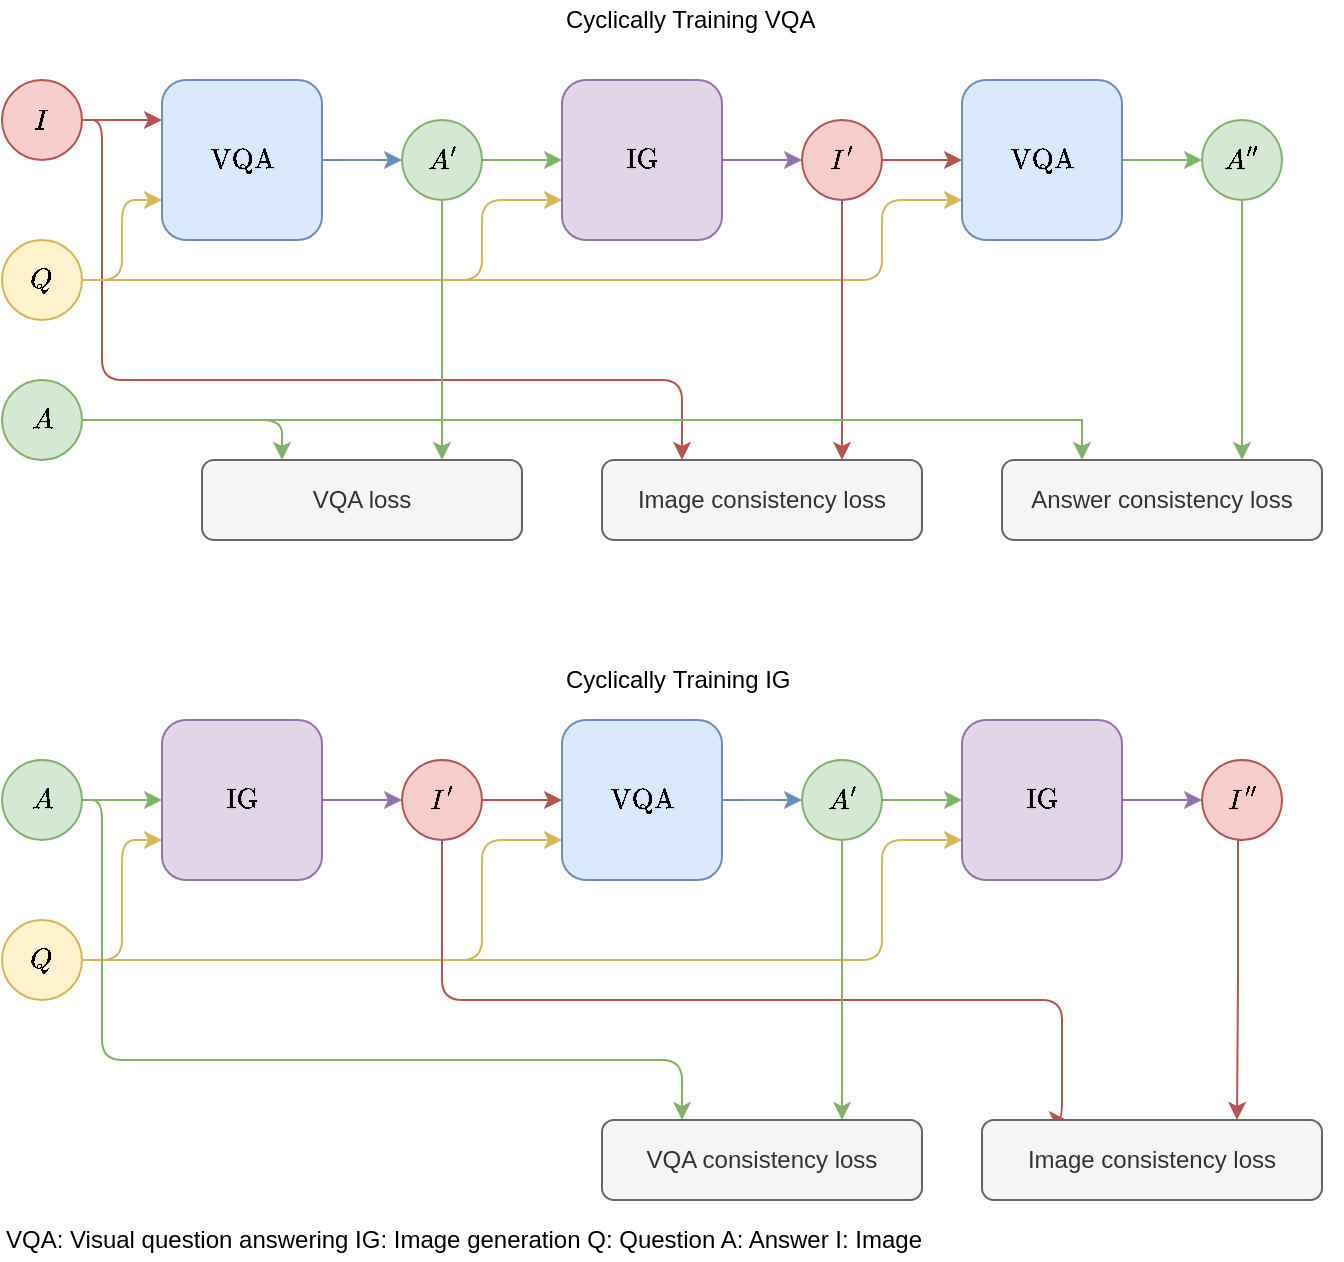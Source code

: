 <mxfile version="14.5.1" type="device"><diagram id="jIFr4A6xhVDC_ZVhrJh3" name="Page-1"><mxGraphModel dx="1086" dy="806" grid="1" gridSize="10" guides="1" tooltips="1" connect="1" arrows="1" fold="1" page="1" pageScale="1" pageWidth="850" pageHeight="1100" math="1" shadow="0"><root><mxCell id="0"/><mxCell id="1" parent="0"/><mxCell id="TFmQQrey33MTFV2RmWwJ-46" style="edgeStyle=orthogonalEdgeStyle;orthogonalLoop=1;jettySize=auto;html=1;exitX=1;exitY=0.5;exitDx=0;exitDy=0;entryX=0;entryY=0.25;entryDx=0;entryDy=0;fillColor=#f8cecc;strokeColor=#b85450;" parent="1" source="TFmQQrey33MTFV2RmWwJ-38" target="TFmQQrey33MTFV2RmWwJ-41" edge="1"><mxGeometry relative="1" as="geometry"/></mxCell><mxCell id="TFmQQrey33MTFV2RmWwJ-127" style="edgeStyle=orthogonalEdgeStyle;orthogonalLoop=1;jettySize=auto;html=1;exitX=1;exitY=0.5;exitDx=0;exitDy=0;entryX=0.25;entryY=0;entryDx=0;entryDy=0;fillColor=#f8cecc;strokeColor=#b85450;" parent="1" source="TFmQQrey33MTFV2RmWwJ-38" target="TFmQQrey33MTFV2RmWwJ-119" edge="1"><mxGeometry relative="1" as="geometry"><mxPoint x="330" y="230" as="targetPoint"/><Array as="points"><mxPoint x="50" y="70"/><mxPoint x="50" y="200"/><mxPoint x="340" y="200"/></Array></mxGeometry></mxCell><mxCell id="TFmQQrey33MTFV2RmWwJ-38" value="$$I$$" style="ellipse;whiteSpace=wrap;html=1;aspect=fixed;fillColor=#f8cecc;strokeColor=#b85450;rounded=1;" parent="1" vertex="1"><mxGeometry y="50" width="40" height="40" as="geometry"/></mxCell><mxCell id="TFmQQrey33MTFV2RmWwJ-45" style="edgeStyle=orthogonalEdgeStyle;orthogonalLoop=1;jettySize=auto;html=1;exitX=1;exitY=0.5;exitDx=0;exitDy=0;entryX=0;entryY=0.75;entryDx=0;entryDy=0;fillColor=#fff2cc;strokeColor=#d6b656;" parent="1" source="TFmQQrey33MTFV2RmWwJ-39" target="TFmQQrey33MTFV2RmWwJ-41" edge="1"><mxGeometry relative="1" as="geometry"/></mxCell><mxCell id="TFmQQrey33MTFV2RmWwJ-84" style="edgeStyle=orthogonalEdgeStyle;orthogonalLoop=1;jettySize=auto;html=1;exitX=1;exitY=0.5;exitDx=0;exitDy=0;entryX=0;entryY=0.75;entryDx=0;entryDy=0;fillColor=#fff2cc;strokeColor=#d6b656;" parent="1" source="TFmQQrey33MTFV2RmWwJ-39" target="TFmQQrey33MTFV2RmWwJ-42" edge="1"><mxGeometry relative="1" as="geometry"><Array as="points"><mxPoint x="240" y="150"/><mxPoint x="240" y="110"/></Array></mxGeometry></mxCell><mxCell id="TFmQQrey33MTFV2RmWwJ-90" style="edgeStyle=orthogonalEdgeStyle;orthogonalLoop=1;jettySize=auto;html=1;exitX=1;exitY=0.5;exitDx=0;exitDy=0;entryX=0;entryY=0.75;entryDx=0;entryDy=0;fillColor=#fff2cc;strokeColor=#d6b656;" parent="1" source="TFmQQrey33MTFV2RmWwJ-39" target="TFmQQrey33MTFV2RmWwJ-86" edge="1"><mxGeometry relative="1" as="geometry"><Array as="points"><mxPoint x="440" y="150"/><mxPoint x="440" y="110"/></Array></mxGeometry></mxCell><mxCell id="TFmQQrey33MTFV2RmWwJ-39" value="$$Q$$" style="ellipse;whiteSpace=wrap;html=1;aspect=fixed;fillColor=#fff2cc;strokeColor=#d6b656;rounded=1;" parent="1" vertex="1"><mxGeometry y="130" width="40" height="40" as="geometry"/></mxCell><mxCell id="TFmQQrey33MTFV2RmWwJ-83" style="edgeStyle=orthogonalEdgeStyle;orthogonalLoop=1;jettySize=auto;html=1;exitX=1;exitY=0.5;exitDx=0;exitDy=0;entryX=0;entryY=0.5;entryDx=0;entryDy=0;fillColor=#dae8fc;strokeColor=#6c8ebf;" parent="1" source="TFmQQrey33MTFV2RmWwJ-41" target="TFmQQrey33MTFV2RmWwJ-43" edge="1"><mxGeometry relative="1" as="geometry"/></mxCell><mxCell id="TFmQQrey33MTFV2RmWwJ-41" value="$$\text{VQA}$$" style="whiteSpace=wrap;html=1;fillColor=#dae8fc;strokeColor=#6c8ebf;rounded=1;" parent="1" vertex="1"><mxGeometry x="80" y="50" width="80" height="80" as="geometry"/></mxCell><mxCell id="TFmQQrey33MTFV2RmWwJ-88" style="edgeStyle=orthogonalEdgeStyle;orthogonalLoop=1;jettySize=auto;html=1;exitX=1;exitY=0.5;exitDx=0;exitDy=0;entryX=0;entryY=0.5;entryDx=0;entryDy=0;fillColor=#e1d5e7;strokeColor=#9673a6;" parent="1" source="TFmQQrey33MTFV2RmWwJ-42" target="TFmQQrey33MTFV2RmWwJ-54" edge="1"><mxGeometry relative="1" as="geometry"/></mxCell><mxCell id="TFmQQrey33MTFV2RmWwJ-42" value="$$\text{IG}$$" style="whiteSpace=wrap;html=1;fillColor=#e1d5e7;strokeColor=#9673a6;rounded=1;" parent="1" vertex="1"><mxGeometry x="280" y="50" width="80" height="80" as="geometry"/></mxCell><mxCell id="TFmQQrey33MTFV2RmWwJ-70" style="edgeStyle=orthogonalEdgeStyle;orthogonalLoop=1;jettySize=auto;html=1;exitX=1;exitY=0.5;exitDx=0;exitDy=0;entryX=0;entryY=0.5;entryDx=0;entryDy=0;fillColor=#d5e8d4;strokeColor=#82b366;" parent="1" source="TFmQQrey33MTFV2RmWwJ-43" target="TFmQQrey33MTFV2RmWwJ-42" edge="1"><mxGeometry relative="1" as="geometry"/></mxCell><mxCell id="TFmQQrey33MTFV2RmWwJ-126" style="edgeStyle=orthogonalEdgeStyle;orthogonalLoop=1;jettySize=auto;html=1;exitX=0.5;exitY=1;exitDx=0;exitDy=0;entryX=0.75;entryY=0;entryDx=0;entryDy=0;fillColor=#d5e8d4;strokeColor=#82b366;" parent="1" source="TFmQQrey33MTFV2RmWwJ-43" target="TFmQQrey33MTFV2RmWwJ-118" edge="1"><mxGeometry relative="1" as="geometry"><Array as="points"><mxPoint x="220" y="210"/><mxPoint x="220" y="210"/></Array></mxGeometry></mxCell><mxCell id="TFmQQrey33MTFV2RmWwJ-43" value="$$A'$$" style="ellipse;whiteSpace=wrap;html=1;aspect=fixed;fillColor=#d5e8d4;strokeColor=#82b366;rounded=1;" parent="1" vertex="1"><mxGeometry x="200" y="70" width="40" height="40" as="geometry"/></mxCell><mxCell id="TFmQQrey33MTFV2RmWwJ-122" style="edgeStyle=orthogonalEdgeStyle;orthogonalLoop=1;jettySize=auto;html=1;exitX=0.5;exitY=1;exitDx=0;exitDy=0;entryX=0.75;entryY=0;entryDx=0;entryDy=0;fillColor=#d5e8d4;strokeColor=#82b366;" parent="1" source="TFmQQrey33MTFV2RmWwJ-44" target="TFmQQrey33MTFV2RmWwJ-120" edge="1"><mxGeometry relative="1" as="geometry"><mxPoint x="680" y="250" as="targetPoint"/></mxGeometry></mxCell><mxCell id="TFmQQrey33MTFV2RmWwJ-44" value="$$A''$$" style="ellipse;whiteSpace=wrap;html=1;aspect=fixed;fillColor=#d5e8d4;strokeColor=#82b366;rounded=1;" parent="1" vertex="1"><mxGeometry x="600" y="70" width="40" height="40" as="geometry"/></mxCell><mxCell id="TFmQQrey33MTFV2RmWwJ-89" style="edgeStyle=orthogonalEdgeStyle;orthogonalLoop=1;jettySize=auto;html=1;exitX=1;exitY=0.5;exitDx=0;exitDy=0;entryX=0;entryY=0.5;entryDx=0;entryDy=0;fillColor=#f8cecc;strokeColor=#b85450;" parent="1" source="TFmQQrey33MTFV2RmWwJ-54" target="TFmQQrey33MTFV2RmWwJ-86" edge="1"><mxGeometry relative="1" as="geometry"/></mxCell><mxCell id="TFmQQrey33MTFV2RmWwJ-128" style="edgeStyle=orthogonalEdgeStyle;orthogonalLoop=1;jettySize=auto;html=1;exitX=0.5;exitY=1;exitDx=0;exitDy=0;entryX=0.75;entryY=0;entryDx=0;entryDy=0;fillColor=#f8cecc;strokeColor=#b85450;" parent="1" source="TFmQQrey33MTFV2RmWwJ-54" target="TFmQQrey33MTFV2RmWwJ-119" edge="1"><mxGeometry relative="1" as="geometry"/></mxCell><mxCell id="TFmQQrey33MTFV2RmWwJ-54" value="$$I'$$" style="ellipse;whiteSpace=wrap;html=1;aspect=fixed;fillColor=#f8cecc;strokeColor=#b85450;rounded=1;" parent="1" vertex="1"><mxGeometry x="400" y="70" width="40" height="40" as="geometry"/></mxCell><mxCell id="TdxDNlFcY2yxeZSqkyFs-3" style="edgeStyle=orthogonalEdgeStyle;rounded=0;orthogonalLoop=1;jettySize=auto;html=1;exitX=0.5;exitY=1;exitDx=0;exitDy=0;entryX=0.75;entryY=0;entryDx=0;entryDy=0;fillColor=#f8cecc;strokeColor=#b85450;" parent="1" source="TFmQQrey33MTFV2RmWwJ-63" target="TFmQQrey33MTFV2RmWwJ-110" edge="1"><mxGeometry relative="1" as="geometry"><Array as="points"><mxPoint x="618" y="430"/><mxPoint x="618" y="500"/></Array></mxGeometry></mxCell><mxCell id="TFmQQrey33MTFV2RmWwJ-63" value="$$I''$$" style="ellipse;whiteSpace=wrap;html=1;aspect=fixed;fillColor=#f8cecc;strokeColor=#b85450;rounded=1;" parent="1" vertex="1"><mxGeometry x="600" y="390" width="40" height="40" as="geometry"/></mxCell><mxCell id="TFmQQrey33MTFV2RmWwJ-87" style="edgeStyle=orthogonalEdgeStyle;orthogonalLoop=1;jettySize=auto;html=1;exitX=1;exitY=0.5;exitDx=0;exitDy=0;entryX=0;entryY=0.5;entryDx=0;entryDy=0;fillColor=#d5e8d4;strokeColor=#82b366;" parent="1" source="TFmQQrey33MTFV2RmWwJ-86" target="TFmQQrey33MTFV2RmWwJ-44" edge="1"><mxGeometry relative="1" as="geometry"/></mxCell><mxCell id="TFmQQrey33MTFV2RmWwJ-86" value="$$\text{VQA}$$" style="whiteSpace=wrap;html=1;fillColor=#dae8fc;strokeColor=#6c8ebf;rounded=1;" parent="1" vertex="1"><mxGeometry x="480" y="50" width="80" height="80" as="geometry"/></mxCell><mxCell id="TFmQQrey33MTFV2RmWwJ-101" style="edgeStyle=orthogonalEdgeStyle;orthogonalLoop=1;jettySize=auto;html=1;exitX=1;exitY=0.5;exitDx=0;exitDy=0;entryX=0;entryY=0.75;entryDx=0;entryDy=0;fillColor=#fff2cc;strokeColor=#d6b656;" parent="1" source="TFmQQrey33MTFV2RmWwJ-91" target="TFmQQrey33MTFV2RmWwJ-97" edge="1"><mxGeometry relative="1" as="geometry"><Array as="points"><mxPoint x="240" y="490"/><mxPoint x="240" y="430"/></Array></mxGeometry></mxCell><mxCell id="TFmQQrey33MTFV2RmWwJ-132" style="edgeStyle=orthogonalEdgeStyle;orthogonalLoop=1;jettySize=auto;html=1;exitX=1;exitY=0.5;exitDx=0;exitDy=0;entryX=0;entryY=0.75;entryDx=0;entryDy=0;fontSize=12;fillColor=#fff2cc;strokeColor=#d6b656;" parent="1" source="TFmQQrey33MTFV2RmWwJ-91" target="TFmQQrey33MTFV2RmWwJ-103" edge="1"><mxGeometry relative="1" as="geometry"><Array as="points"><mxPoint x="440" y="490"/><mxPoint x="440" y="430"/></Array></mxGeometry></mxCell><mxCell id="TFmQQrey33MTFV2RmWwJ-133" style="edgeStyle=orthogonalEdgeStyle;orthogonalLoop=1;jettySize=auto;html=1;exitX=1;exitY=0.5;exitDx=0;exitDy=0;entryX=0;entryY=0.75;entryDx=0;entryDy=0;fontSize=12;fillColor=#fff2cc;strokeColor=#d6b656;" parent="1" source="TFmQQrey33MTFV2RmWwJ-91" target="TFmQQrey33MTFV2RmWwJ-94" edge="1"><mxGeometry relative="1" as="geometry"/></mxCell><mxCell id="TFmQQrey33MTFV2RmWwJ-91" value="$$Q$$" style="ellipse;whiteSpace=wrap;html=1;aspect=fixed;fillColor=#fff2cc;strokeColor=#d6b656;rounded=1;" parent="1" vertex="1"><mxGeometry y="470" width="40" height="40" as="geometry"/></mxCell><mxCell id="TFmQQrey33MTFV2RmWwJ-95" style="edgeStyle=orthogonalEdgeStyle;orthogonalLoop=1;jettySize=auto;html=1;exitX=1;exitY=0.5;exitDx=0;exitDy=0;entryX=0;entryY=0.5;entryDx=0;entryDy=0;fillColor=#d5e8d4;strokeColor=#82b366;" parent="1" source="TFmQQrey33MTFV2RmWwJ-92" target="TFmQQrey33MTFV2RmWwJ-94" edge="1"><mxGeometry relative="1" as="geometry"/></mxCell><mxCell id="TFmQQrey33MTFV2RmWwJ-115" style="edgeStyle=orthogonalEdgeStyle;orthogonalLoop=1;jettySize=auto;html=1;exitX=1;exitY=0.5;exitDx=0;exitDy=0;entryX=0.25;entryY=0;entryDx=0;entryDy=0;fillColor=#d5e8d4;strokeColor=#82b366;" parent="1" source="TFmQQrey33MTFV2RmWwJ-92" target="TFmQQrey33MTFV2RmWwJ-113" edge="1"><mxGeometry relative="1" as="geometry"><Array as="points"><mxPoint x="50" y="410"/><mxPoint x="50" y="540"/><mxPoint x="340" y="540"/></Array></mxGeometry></mxCell><mxCell id="TFmQQrey33MTFV2RmWwJ-92" value="$$A$$" style="ellipse;whiteSpace=wrap;html=1;aspect=fixed;fillColor=#d5e8d4;strokeColor=#82b366;rounded=1;" parent="1" vertex="1"><mxGeometry y="390" width="40" height="40" as="geometry"/></mxCell><mxCell id="TFmQQrey33MTFV2RmWwJ-99" style="edgeStyle=orthogonalEdgeStyle;orthogonalLoop=1;jettySize=auto;html=1;exitX=1;exitY=0.5;exitDx=0;exitDy=0;fillColor=#e1d5e7;strokeColor=#9673a6;" parent="1" source="TFmQQrey33MTFV2RmWwJ-94" target="TFmQQrey33MTFV2RmWwJ-98" edge="1"><mxGeometry relative="1" as="geometry"/></mxCell><mxCell id="TFmQQrey33MTFV2RmWwJ-94" value="$$\text{IG}$$" style="whiteSpace=wrap;html=1;fillColor=#e1d5e7;strokeColor=#9673a6;rounded=1;" parent="1" vertex="1"><mxGeometry x="80" y="370" width="80" height="80" as="geometry"/></mxCell><mxCell id="TFmQQrey33MTFV2RmWwJ-107" style="edgeStyle=orthogonalEdgeStyle;orthogonalLoop=1;jettySize=auto;html=1;exitX=1;exitY=0.5;exitDx=0;exitDy=0;entryX=0;entryY=0.5;entryDx=0;entryDy=0;fillColor=#dae8fc;strokeColor=#6c8ebf;" parent="1" source="TFmQQrey33MTFV2RmWwJ-97" target="TFmQQrey33MTFV2RmWwJ-106" edge="1"><mxGeometry relative="1" as="geometry"/></mxCell><mxCell id="TFmQQrey33MTFV2RmWwJ-97" value="$$\text{VQA}$$" style="whiteSpace=wrap;html=1;fillColor=#dae8fc;strokeColor=#6c8ebf;rounded=1;" parent="1" vertex="1"><mxGeometry x="280" y="370" width="80" height="80" as="geometry"/></mxCell><mxCell id="TFmQQrey33MTFV2RmWwJ-100" style="edgeStyle=orthogonalEdgeStyle;orthogonalLoop=1;jettySize=auto;html=1;exitX=1;exitY=0.5;exitDx=0;exitDy=0;fillColor=#f8cecc;strokeColor=#b85450;" parent="1" source="TFmQQrey33MTFV2RmWwJ-98" target="TFmQQrey33MTFV2RmWwJ-97" edge="1"><mxGeometry relative="1" as="geometry"/></mxCell><mxCell id="TFmQQrey33MTFV2RmWwJ-112" style="edgeStyle=orthogonalEdgeStyle;orthogonalLoop=1;jettySize=auto;html=1;exitX=0.5;exitY=1;exitDx=0;exitDy=0;entryX=0.25;entryY=0;entryDx=0;entryDy=0;fillColor=#f8cecc;strokeColor=#b85450;" parent="1" source="TFmQQrey33MTFV2RmWwJ-98" target="TFmQQrey33MTFV2RmWwJ-110" edge="1"><mxGeometry relative="1" as="geometry"><Array as="points"><mxPoint x="220" y="510"/><mxPoint x="530" y="510"/></Array></mxGeometry></mxCell><mxCell id="TFmQQrey33MTFV2RmWwJ-98" value="$$I'$$" style="ellipse;whiteSpace=wrap;html=1;aspect=fixed;fillColor=#f8cecc;strokeColor=#b85450;rounded=1;" parent="1" vertex="1"><mxGeometry x="200" y="390" width="40" height="40" as="geometry"/></mxCell><mxCell id="TFmQQrey33MTFV2RmWwJ-105" style="edgeStyle=orthogonalEdgeStyle;orthogonalLoop=1;jettySize=auto;html=1;exitX=1;exitY=0.5;exitDx=0;exitDy=0;entryX=0;entryY=0.5;entryDx=0;entryDy=0;fillColor=#e1d5e7;strokeColor=#9673a6;" parent="1" source="TFmQQrey33MTFV2RmWwJ-103" target="TFmQQrey33MTFV2RmWwJ-63" edge="1"><mxGeometry relative="1" as="geometry"/></mxCell><mxCell id="TFmQQrey33MTFV2RmWwJ-103" value="$$\text{IG}$$" style="whiteSpace=wrap;html=1;fillColor=#e1d5e7;strokeColor=#9673a6;rounded=1;" parent="1" vertex="1"><mxGeometry x="480" y="370" width="80" height="80" as="geometry"/></mxCell><mxCell id="TFmQQrey33MTFV2RmWwJ-108" style="edgeStyle=orthogonalEdgeStyle;orthogonalLoop=1;jettySize=auto;html=1;exitX=1;exitY=0.5;exitDx=0;exitDy=0;fillColor=#d5e8d4;strokeColor=#82b366;" parent="1" source="TFmQQrey33MTFV2RmWwJ-106" target="TFmQQrey33MTFV2RmWwJ-103" edge="1"><mxGeometry relative="1" as="geometry"/></mxCell><mxCell id="TFmQQrey33MTFV2RmWwJ-135" style="edgeStyle=orthogonalEdgeStyle;rounded=0;orthogonalLoop=1;jettySize=auto;html=1;exitX=0.5;exitY=1;exitDx=0;exitDy=0;entryX=0.75;entryY=0;entryDx=0;entryDy=0;fontSize=12;fillColor=#d5e8d4;strokeColor=#82b366;" parent="1" source="TFmQQrey33MTFV2RmWwJ-106" target="TFmQQrey33MTFV2RmWwJ-113" edge="1"><mxGeometry relative="1" as="geometry"/></mxCell><mxCell id="TFmQQrey33MTFV2RmWwJ-106" value="$$A'$$" style="ellipse;whiteSpace=wrap;html=1;aspect=fixed;fillColor=#d5e8d4;strokeColor=#82b366;rounded=1;" parent="1" vertex="1"><mxGeometry x="400" y="390" width="40" height="40" as="geometry"/></mxCell><mxCell id="TFmQQrey33MTFV2RmWwJ-110" value="Image consistency loss" style="text;html=1;strokeColor=#666666;fillColor=#f5f5f5;align=center;verticalAlign=middle;whiteSpace=wrap;fontColor=#333333;rounded=1;" parent="1" vertex="1"><mxGeometry x="490" y="570" width="170" height="40" as="geometry"/></mxCell><mxCell id="TFmQQrey33MTFV2RmWwJ-113" value="VQA consistency loss" style="text;html=1;strokeColor=#666666;fillColor=#f5f5f5;align=center;verticalAlign=middle;whiteSpace=wrap;fontColor=#333333;rounded=1;" parent="1" vertex="1"><mxGeometry x="300" y="570" width="160" height="40" as="geometry"/></mxCell><mxCell id="TFmQQrey33MTFV2RmWwJ-125" style="edgeStyle=orthogonalEdgeStyle;orthogonalLoop=1;jettySize=auto;html=1;exitX=1;exitY=0.5;exitDx=0;exitDy=0;entryX=0.25;entryY=0;entryDx=0;entryDy=0;fillColor=#d5e8d4;strokeColor=#82b366;" parent="1" source="TFmQQrey33MTFV2RmWwJ-117" target="TFmQQrey33MTFV2RmWwJ-118" edge="1"><mxGeometry relative="1" as="geometry"/></mxCell><mxCell id="TdxDNlFcY2yxeZSqkyFs-1" style="edgeStyle=orthogonalEdgeStyle;rounded=0;orthogonalLoop=1;jettySize=auto;html=1;exitX=1;exitY=0.5;exitDx=0;exitDy=0;entryX=0.25;entryY=0;entryDx=0;entryDy=0;fillColor=#d5e8d4;strokeColor=#82b366;" parent="1" source="TFmQQrey33MTFV2RmWwJ-117" target="TFmQQrey33MTFV2RmWwJ-120" edge="1"><mxGeometry relative="1" as="geometry"/></mxCell><mxCell id="TFmQQrey33MTFV2RmWwJ-117" value="$$A$$" style="ellipse;whiteSpace=wrap;html=1;aspect=fixed;fillColor=#d5e8d4;strokeColor=#82b366;rounded=1;" parent="1" vertex="1"><mxGeometry y="200" width="40" height="40" as="geometry"/></mxCell><mxCell id="TFmQQrey33MTFV2RmWwJ-118" value="VQA loss" style="text;html=1;strokeColor=#666666;fillColor=#f5f5f5;align=center;verticalAlign=middle;whiteSpace=wrap;fontColor=#333333;rounded=1;" parent="1" vertex="1"><mxGeometry x="100" y="240" width="160" height="40" as="geometry"/></mxCell><mxCell id="TFmQQrey33MTFV2RmWwJ-119" value="Image consistency loss" style="text;html=1;strokeColor=#666666;fillColor=#f5f5f5;align=center;verticalAlign=middle;whiteSpace=wrap;fontColor=#333333;rounded=1;" parent="1" vertex="1"><mxGeometry x="300" y="240" width="160" height="40" as="geometry"/></mxCell><mxCell id="TFmQQrey33MTFV2RmWwJ-120" value="Answer consistency loss" style="text;html=1;strokeColor=#666666;fillColor=#f5f5f5;align=center;verticalAlign=middle;whiteSpace=wrap;fontColor=#333333;rounded=1;" parent="1" vertex="1"><mxGeometry x="500" y="240" width="160" height="40" as="geometry"/></mxCell><mxCell id="TFmQQrey33MTFV2RmWwJ-129" value="Cyclically Training VQA" style="text;html=1;strokeColor=none;fillColor=none;align=left;verticalAlign=middle;whiteSpace=wrap;fontSize=12;rounded=1;" parent="1" vertex="1"><mxGeometry x="280" y="10" width="150" height="20" as="geometry"/></mxCell><mxCell id="TFmQQrey33MTFV2RmWwJ-130" value="Cyclically&amp;nbsp;Training IG" style="text;html=1;strokeColor=none;fillColor=none;align=left;verticalAlign=middle;whiteSpace=wrap;fontSize=12;rounded=1;" parent="1" vertex="1"><mxGeometry x="280" y="340" width="165" height="20" as="geometry"/></mxCell><mxCell id="TFmQQrey33MTFV2RmWwJ-131" value="VQA: Visual question answering IG: Image generation Q: Question A: Answer I: Image" style="text;html=1;strokeColor=none;fillColor=none;align=left;verticalAlign=middle;whiteSpace=wrap;fontSize=12;rounded=1;" parent="1" vertex="1"><mxGeometry y="620" width="670" height="20" as="geometry"/></mxCell></root></mxGraphModel></diagram></mxfile>